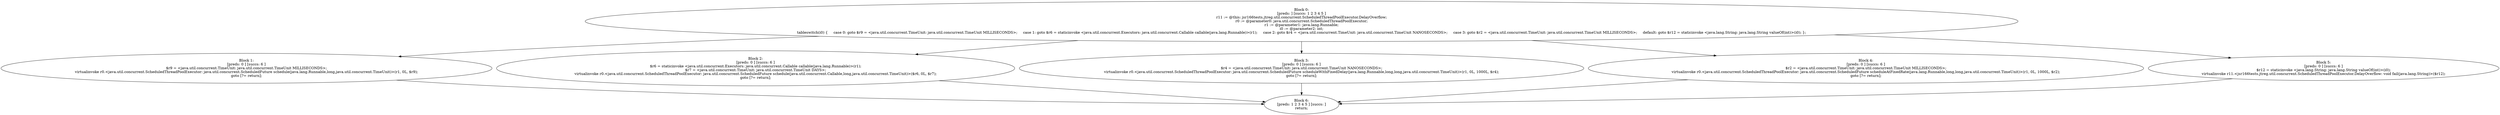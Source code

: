 digraph "unitGraph" {
    "Block 0:
[preds: ] [succs: 1 2 3 4 5 ]
r11 := @this: jsr166tests.jtreg.util.concurrent.ScheduledThreadPoolExecutor.DelayOverflow;
r0 := @parameter0: java.util.concurrent.ScheduledThreadPoolExecutor;
r1 := @parameter1: java.lang.Runnable;
i0 := @parameter2: int;
tableswitch(i0) {     case 0: goto $r9 = <java.util.concurrent.TimeUnit: java.util.concurrent.TimeUnit MILLISECONDS>;     case 1: goto $r6 = staticinvoke <java.util.concurrent.Executors: java.util.concurrent.Callable callable(java.lang.Runnable)>(r1);     case 2: goto $r4 = <java.util.concurrent.TimeUnit: java.util.concurrent.TimeUnit NANOSECONDS>;     case 3: goto $r2 = <java.util.concurrent.TimeUnit: java.util.concurrent.TimeUnit MILLISECONDS>;     default: goto $r12 = staticinvoke <java.lang.String: java.lang.String valueOf(int)>(i0); };
"
    "Block 1:
[preds: 0 ] [succs: 6 ]
$r9 = <java.util.concurrent.TimeUnit: java.util.concurrent.TimeUnit MILLISECONDS>;
virtualinvoke r0.<java.util.concurrent.ScheduledThreadPoolExecutor: java.util.concurrent.ScheduledFuture schedule(java.lang.Runnable,long,java.util.concurrent.TimeUnit)>(r1, 0L, $r9);
goto [?= return];
"
    "Block 2:
[preds: 0 ] [succs: 6 ]
$r6 = staticinvoke <java.util.concurrent.Executors: java.util.concurrent.Callable callable(java.lang.Runnable)>(r1);
$r7 = <java.util.concurrent.TimeUnit: java.util.concurrent.TimeUnit DAYS>;
virtualinvoke r0.<java.util.concurrent.ScheduledThreadPoolExecutor: java.util.concurrent.ScheduledFuture schedule(java.util.concurrent.Callable,long,java.util.concurrent.TimeUnit)>($r6, 0L, $r7);
goto [?= return];
"
    "Block 3:
[preds: 0 ] [succs: 6 ]
$r4 = <java.util.concurrent.TimeUnit: java.util.concurrent.TimeUnit NANOSECONDS>;
virtualinvoke r0.<java.util.concurrent.ScheduledThreadPoolExecutor: java.util.concurrent.ScheduledFuture scheduleWithFixedDelay(java.lang.Runnable,long,long,java.util.concurrent.TimeUnit)>(r1, 0L, 1000L, $r4);
goto [?= return];
"
    "Block 4:
[preds: 0 ] [succs: 6 ]
$r2 = <java.util.concurrent.TimeUnit: java.util.concurrent.TimeUnit MILLISECONDS>;
virtualinvoke r0.<java.util.concurrent.ScheduledThreadPoolExecutor: java.util.concurrent.ScheduledFuture scheduleAtFixedRate(java.lang.Runnable,long,long,java.util.concurrent.TimeUnit)>(r1, 0L, 1000L, $r2);
goto [?= return];
"
    "Block 5:
[preds: 0 ] [succs: 6 ]
$r12 = staticinvoke <java.lang.String: java.lang.String valueOf(int)>(i0);
virtualinvoke r11.<jsr166tests.jtreg.util.concurrent.ScheduledThreadPoolExecutor.DelayOverflow: void fail(java.lang.String)>($r12);
"
    "Block 6:
[preds: 1 2 3 4 5 ] [succs: ]
return;
"
    "Block 0:
[preds: ] [succs: 1 2 3 4 5 ]
r11 := @this: jsr166tests.jtreg.util.concurrent.ScheduledThreadPoolExecutor.DelayOverflow;
r0 := @parameter0: java.util.concurrent.ScheduledThreadPoolExecutor;
r1 := @parameter1: java.lang.Runnable;
i0 := @parameter2: int;
tableswitch(i0) {     case 0: goto $r9 = <java.util.concurrent.TimeUnit: java.util.concurrent.TimeUnit MILLISECONDS>;     case 1: goto $r6 = staticinvoke <java.util.concurrent.Executors: java.util.concurrent.Callable callable(java.lang.Runnable)>(r1);     case 2: goto $r4 = <java.util.concurrent.TimeUnit: java.util.concurrent.TimeUnit NANOSECONDS>;     case 3: goto $r2 = <java.util.concurrent.TimeUnit: java.util.concurrent.TimeUnit MILLISECONDS>;     default: goto $r12 = staticinvoke <java.lang.String: java.lang.String valueOf(int)>(i0); };
"->"Block 1:
[preds: 0 ] [succs: 6 ]
$r9 = <java.util.concurrent.TimeUnit: java.util.concurrent.TimeUnit MILLISECONDS>;
virtualinvoke r0.<java.util.concurrent.ScheduledThreadPoolExecutor: java.util.concurrent.ScheduledFuture schedule(java.lang.Runnable,long,java.util.concurrent.TimeUnit)>(r1, 0L, $r9);
goto [?= return];
";
    "Block 0:
[preds: ] [succs: 1 2 3 4 5 ]
r11 := @this: jsr166tests.jtreg.util.concurrent.ScheduledThreadPoolExecutor.DelayOverflow;
r0 := @parameter0: java.util.concurrent.ScheduledThreadPoolExecutor;
r1 := @parameter1: java.lang.Runnable;
i0 := @parameter2: int;
tableswitch(i0) {     case 0: goto $r9 = <java.util.concurrent.TimeUnit: java.util.concurrent.TimeUnit MILLISECONDS>;     case 1: goto $r6 = staticinvoke <java.util.concurrent.Executors: java.util.concurrent.Callable callable(java.lang.Runnable)>(r1);     case 2: goto $r4 = <java.util.concurrent.TimeUnit: java.util.concurrent.TimeUnit NANOSECONDS>;     case 3: goto $r2 = <java.util.concurrent.TimeUnit: java.util.concurrent.TimeUnit MILLISECONDS>;     default: goto $r12 = staticinvoke <java.lang.String: java.lang.String valueOf(int)>(i0); };
"->"Block 2:
[preds: 0 ] [succs: 6 ]
$r6 = staticinvoke <java.util.concurrent.Executors: java.util.concurrent.Callable callable(java.lang.Runnable)>(r1);
$r7 = <java.util.concurrent.TimeUnit: java.util.concurrent.TimeUnit DAYS>;
virtualinvoke r0.<java.util.concurrent.ScheduledThreadPoolExecutor: java.util.concurrent.ScheduledFuture schedule(java.util.concurrent.Callable,long,java.util.concurrent.TimeUnit)>($r6, 0L, $r7);
goto [?= return];
";
    "Block 0:
[preds: ] [succs: 1 2 3 4 5 ]
r11 := @this: jsr166tests.jtreg.util.concurrent.ScheduledThreadPoolExecutor.DelayOverflow;
r0 := @parameter0: java.util.concurrent.ScheduledThreadPoolExecutor;
r1 := @parameter1: java.lang.Runnable;
i0 := @parameter2: int;
tableswitch(i0) {     case 0: goto $r9 = <java.util.concurrent.TimeUnit: java.util.concurrent.TimeUnit MILLISECONDS>;     case 1: goto $r6 = staticinvoke <java.util.concurrent.Executors: java.util.concurrent.Callable callable(java.lang.Runnable)>(r1);     case 2: goto $r4 = <java.util.concurrent.TimeUnit: java.util.concurrent.TimeUnit NANOSECONDS>;     case 3: goto $r2 = <java.util.concurrent.TimeUnit: java.util.concurrent.TimeUnit MILLISECONDS>;     default: goto $r12 = staticinvoke <java.lang.String: java.lang.String valueOf(int)>(i0); };
"->"Block 3:
[preds: 0 ] [succs: 6 ]
$r4 = <java.util.concurrent.TimeUnit: java.util.concurrent.TimeUnit NANOSECONDS>;
virtualinvoke r0.<java.util.concurrent.ScheduledThreadPoolExecutor: java.util.concurrent.ScheduledFuture scheduleWithFixedDelay(java.lang.Runnable,long,long,java.util.concurrent.TimeUnit)>(r1, 0L, 1000L, $r4);
goto [?= return];
";
    "Block 0:
[preds: ] [succs: 1 2 3 4 5 ]
r11 := @this: jsr166tests.jtreg.util.concurrent.ScheduledThreadPoolExecutor.DelayOverflow;
r0 := @parameter0: java.util.concurrent.ScheduledThreadPoolExecutor;
r1 := @parameter1: java.lang.Runnable;
i0 := @parameter2: int;
tableswitch(i0) {     case 0: goto $r9 = <java.util.concurrent.TimeUnit: java.util.concurrent.TimeUnit MILLISECONDS>;     case 1: goto $r6 = staticinvoke <java.util.concurrent.Executors: java.util.concurrent.Callable callable(java.lang.Runnable)>(r1);     case 2: goto $r4 = <java.util.concurrent.TimeUnit: java.util.concurrent.TimeUnit NANOSECONDS>;     case 3: goto $r2 = <java.util.concurrent.TimeUnit: java.util.concurrent.TimeUnit MILLISECONDS>;     default: goto $r12 = staticinvoke <java.lang.String: java.lang.String valueOf(int)>(i0); };
"->"Block 4:
[preds: 0 ] [succs: 6 ]
$r2 = <java.util.concurrent.TimeUnit: java.util.concurrent.TimeUnit MILLISECONDS>;
virtualinvoke r0.<java.util.concurrent.ScheduledThreadPoolExecutor: java.util.concurrent.ScheduledFuture scheduleAtFixedRate(java.lang.Runnable,long,long,java.util.concurrent.TimeUnit)>(r1, 0L, 1000L, $r2);
goto [?= return];
";
    "Block 0:
[preds: ] [succs: 1 2 3 4 5 ]
r11 := @this: jsr166tests.jtreg.util.concurrent.ScheduledThreadPoolExecutor.DelayOverflow;
r0 := @parameter0: java.util.concurrent.ScheduledThreadPoolExecutor;
r1 := @parameter1: java.lang.Runnable;
i0 := @parameter2: int;
tableswitch(i0) {     case 0: goto $r9 = <java.util.concurrent.TimeUnit: java.util.concurrent.TimeUnit MILLISECONDS>;     case 1: goto $r6 = staticinvoke <java.util.concurrent.Executors: java.util.concurrent.Callable callable(java.lang.Runnable)>(r1);     case 2: goto $r4 = <java.util.concurrent.TimeUnit: java.util.concurrent.TimeUnit NANOSECONDS>;     case 3: goto $r2 = <java.util.concurrent.TimeUnit: java.util.concurrent.TimeUnit MILLISECONDS>;     default: goto $r12 = staticinvoke <java.lang.String: java.lang.String valueOf(int)>(i0); };
"->"Block 5:
[preds: 0 ] [succs: 6 ]
$r12 = staticinvoke <java.lang.String: java.lang.String valueOf(int)>(i0);
virtualinvoke r11.<jsr166tests.jtreg.util.concurrent.ScheduledThreadPoolExecutor.DelayOverflow: void fail(java.lang.String)>($r12);
";
    "Block 1:
[preds: 0 ] [succs: 6 ]
$r9 = <java.util.concurrent.TimeUnit: java.util.concurrent.TimeUnit MILLISECONDS>;
virtualinvoke r0.<java.util.concurrent.ScheduledThreadPoolExecutor: java.util.concurrent.ScheduledFuture schedule(java.lang.Runnable,long,java.util.concurrent.TimeUnit)>(r1, 0L, $r9);
goto [?= return];
"->"Block 6:
[preds: 1 2 3 4 5 ] [succs: ]
return;
";
    "Block 2:
[preds: 0 ] [succs: 6 ]
$r6 = staticinvoke <java.util.concurrent.Executors: java.util.concurrent.Callable callable(java.lang.Runnable)>(r1);
$r7 = <java.util.concurrent.TimeUnit: java.util.concurrent.TimeUnit DAYS>;
virtualinvoke r0.<java.util.concurrent.ScheduledThreadPoolExecutor: java.util.concurrent.ScheduledFuture schedule(java.util.concurrent.Callable,long,java.util.concurrent.TimeUnit)>($r6, 0L, $r7);
goto [?= return];
"->"Block 6:
[preds: 1 2 3 4 5 ] [succs: ]
return;
";
    "Block 3:
[preds: 0 ] [succs: 6 ]
$r4 = <java.util.concurrent.TimeUnit: java.util.concurrent.TimeUnit NANOSECONDS>;
virtualinvoke r0.<java.util.concurrent.ScheduledThreadPoolExecutor: java.util.concurrent.ScheduledFuture scheduleWithFixedDelay(java.lang.Runnable,long,long,java.util.concurrent.TimeUnit)>(r1, 0L, 1000L, $r4);
goto [?= return];
"->"Block 6:
[preds: 1 2 3 4 5 ] [succs: ]
return;
";
    "Block 4:
[preds: 0 ] [succs: 6 ]
$r2 = <java.util.concurrent.TimeUnit: java.util.concurrent.TimeUnit MILLISECONDS>;
virtualinvoke r0.<java.util.concurrent.ScheduledThreadPoolExecutor: java.util.concurrent.ScheduledFuture scheduleAtFixedRate(java.lang.Runnable,long,long,java.util.concurrent.TimeUnit)>(r1, 0L, 1000L, $r2);
goto [?= return];
"->"Block 6:
[preds: 1 2 3 4 5 ] [succs: ]
return;
";
    "Block 5:
[preds: 0 ] [succs: 6 ]
$r12 = staticinvoke <java.lang.String: java.lang.String valueOf(int)>(i0);
virtualinvoke r11.<jsr166tests.jtreg.util.concurrent.ScheduledThreadPoolExecutor.DelayOverflow: void fail(java.lang.String)>($r12);
"->"Block 6:
[preds: 1 2 3 4 5 ] [succs: ]
return;
";
}

